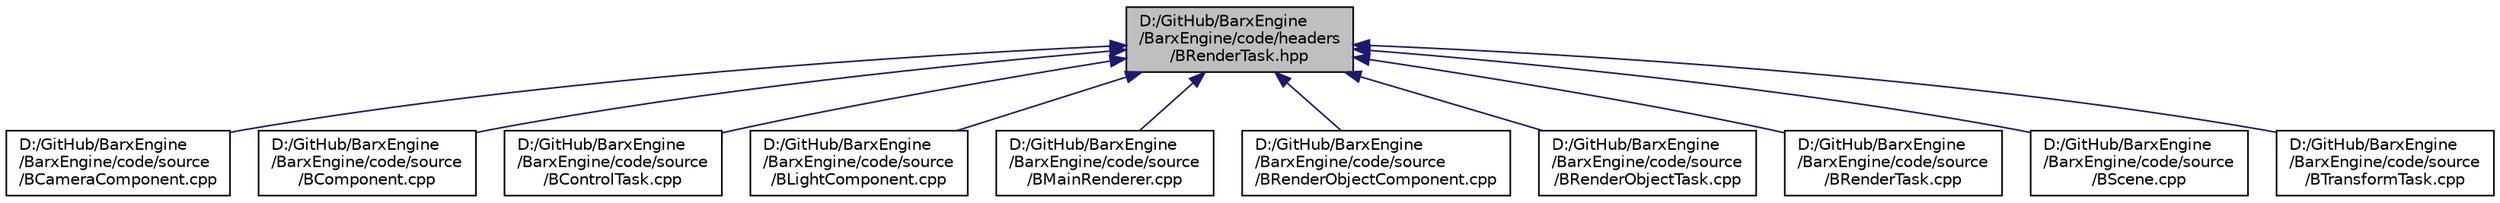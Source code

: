 digraph "D:/GitHub/BarxEngine/BarxEngine/code/headers/BRenderTask.hpp"
{
 // LATEX_PDF_SIZE
  edge [fontname="Helvetica",fontsize="10",labelfontname="Helvetica",labelfontsize="10"];
  node [fontname="Helvetica",fontsize="10",shape=record];
  Node1 [label="D:/GitHub/BarxEngine\l/BarxEngine/code/headers\l/BRenderTask.hpp",height=0.2,width=0.4,color="black", fillcolor="grey75", style="filled", fontcolor="black",tooltip=" "];
  Node1 -> Node2 [dir="back",color="midnightblue",fontsize="10",style="solid",fontname="Helvetica"];
  Node2 [label="D:/GitHub/BarxEngine\l/BarxEngine/code/source\l/BCameraComponent.cpp",height=0.2,width=0.4,color="black", fillcolor="white", style="filled",URL="$_b_camera_component_8cpp.html",tooltip=" "];
  Node1 -> Node3 [dir="back",color="midnightblue",fontsize="10",style="solid",fontname="Helvetica"];
  Node3 [label="D:/GitHub/BarxEngine\l/BarxEngine/code/source\l/BComponent.cpp",height=0.2,width=0.4,color="black", fillcolor="white", style="filled",URL="$_b_component_8cpp.html",tooltip=" "];
  Node1 -> Node4 [dir="back",color="midnightblue",fontsize="10",style="solid",fontname="Helvetica"];
  Node4 [label="D:/GitHub/BarxEngine\l/BarxEngine/code/source\l/BControlTask.cpp",height=0.2,width=0.4,color="black", fillcolor="white", style="filled",URL="$_b_control_task_8cpp.html",tooltip=" "];
  Node1 -> Node5 [dir="back",color="midnightblue",fontsize="10",style="solid",fontname="Helvetica"];
  Node5 [label="D:/GitHub/BarxEngine\l/BarxEngine/code/source\l/BLightComponent.cpp",height=0.2,width=0.4,color="black", fillcolor="white", style="filled",URL="$_b_light_component_8cpp.html",tooltip=" "];
  Node1 -> Node6 [dir="back",color="midnightblue",fontsize="10",style="solid",fontname="Helvetica"];
  Node6 [label="D:/GitHub/BarxEngine\l/BarxEngine/code/source\l/BMainRenderer.cpp",height=0.2,width=0.4,color="black", fillcolor="white", style="filled",URL="$_b_main_renderer_8cpp.html",tooltip=" "];
  Node1 -> Node7 [dir="back",color="midnightblue",fontsize="10",style="solid",fontname="Helvetica"];
  Node7 [label="D:/GitHub/BarxEngine\l/BarxEngine/code/source\l/BRenderObjectComponent.cpp",height=0.2,width=0.4,color="black", fillcolor="white", style="filled",URL="$_b_render_object_component_8cpp.html",tooltip=" "];
  Node1 -> Node8 [dir="back",color="midnightblue",fontsize="10",style="solid",fontname="Helvetica"];
  Node8 [label="D:/GitHub/BarxEngine\l/BarxEngine/code/source\l/BRenderObjectTask.cpp",height=0.2,width=0.4,color="black", fillcolor="white", style="filled",URL="$_b_render_object_task_8cpp.html",tooltip=" "];
  Node1 -> Node9 [dir="back",color="midnightblue",fontsize="10",style="solid",fontname="Helvetica"];
  Node9 [label="D:/GitHub/BarxEngine\l/BarxEngine/code/source\l/BRenderTask.cpp",height=0.2,width=0.4,color="black", fillcolor="white", style="filled",URL="$_b_render_task_8cpp.html",tooltip=" "];
  Node1 -> Node10 [dir="back",color="midnightblue",fontsize="10",style="solid",fontname="Helvetica"];
  Node10 [label="D:/GitHub/BarxEngine\l/BarxEngine/code/source\l/BScene.cpp",height=0.2,width=0.4,color="black", fillcolor="white", style="filled",URL="$_b_scene_8cpp.html",tooltip=" "];
  Node1 -> Node11 [dir="back",color="midnightblue",fontsize="10",style="solid",fontname="Helvetica"];
  Node11 [label="D:/GitHub/BarxEngine\l/BarxEngine/code/source\l/BTransformTask.cpp",height=0.2,width=0.4,color="black", fillcolor="white", style="filled",URL="$_b_transform_task_8cpp.html",tooltip=" "];
}
